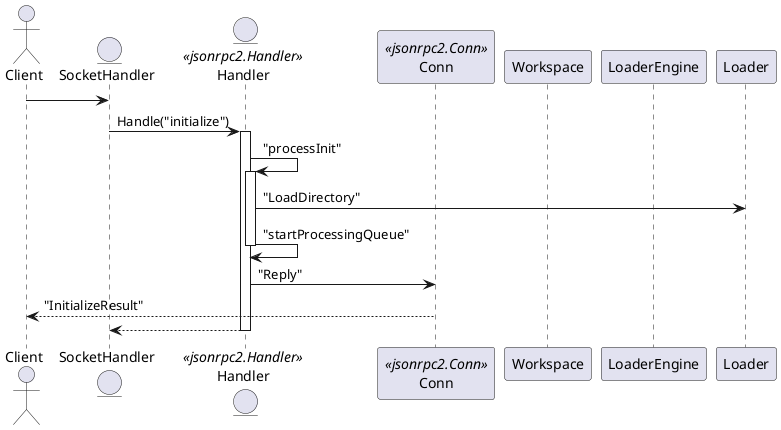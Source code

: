 @startuml Client initialization

actor Client
entity SocketHandler
entity Handler << jsonrpc2.Handler >>
participant Conn << jsonrpc2.Conn >>
participant Workspace
participant LoaderEngine
participant Loader

Client -> SocketHandler : 

SocketHandler -> Handler : Handle("initialize")

activate Handler

Handler -> Handler : "processInit"

activate Handler

Handler -> Loader : "LoadDirectory"

Handler -> Handler : "startProcessingQueue"

deactivate Handler

Handler -> Conn : "Reply"

Conn --> Client : "InitializeResult"

Handler --> SocketHandler

deactivate Handler

@enduml
